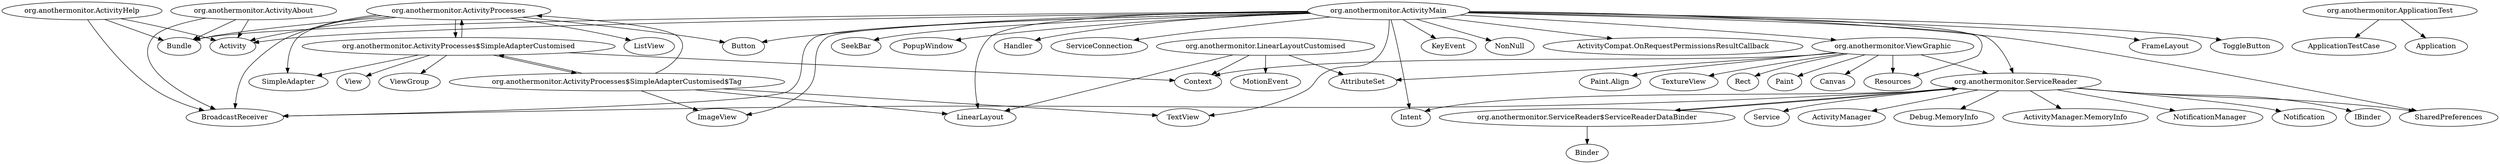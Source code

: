 digraph G {
	"org.anothermonitor.ActivityAbout" -> "BroadcastReceiver";
	"org.anothermonitor.ActivityAbout" -> "Bundle";
	"org.anothermonitor.ActivityAbout" -> "Activity";
	"org.anothermonitor.ActivityHelp" -> "BroadcastReceiver";
	"org.anothermonitor.ActivityHelp" -> "Bundle";
	"org.anothermonitor.ActivityHelp" -> "Activity";
	"org.anothermonitor.ActivityMain" -> "SharedPreferences";
	"org.anothermonitor.ActivityMain" -> "FrameLayout";
	"org.anothermonitor.ActivityMain" -> "LinearLayout";
	"org.anothermonitor.ActivityMain" -> "TextView";
	"org.anothermonitor.ActivityMain" -> "ImageView";
	"org.anothermonitor.ActivityMain" -> "Resources";
	"org.anothermonitor.ActivityMain" -> "Button";
	"org.anothermonitor.ActivityMain" -> "ToggleButton";
	"org.anothermonitor.ActivityMain" -> "org.anothermonitor.ViewGraphic";
	"org.anothermonitor.ActivityMain" -> "SeekBar";
	"org.anothermonitor.ActivityMain" -> "PopupWindow";
	"org.anothermonitor.ActivityMain" -> "org.anothermonitor.ServiceReader";
	"org.anothermonitor.ActivityMain" -> "Intent";
	"org.anothermonitor.ActivityMain" -> "Handler";
	"org.anothermonitor.ActivityMain" -> "ServiceConnection";
	"org.anothermonitor.ActivityMain" -> "BroadcastReceiver";
	"org.anothermonitor.ActivityMain" -> "Bundle";
	"org.anothermonitor.ActivityMain" -> "KeyEvent";
	"org.anothermonitor.ActivityMain" -> "NonNull";
	"org.anothermonitor.ActivityMain" -> "Activity";
	"org.anothermonitor.ActivityMain" -> "ActivityCompat.OnRequestPermissionsResultCallback";
	"org.anothermonitor.ActivityProcesses" -> "SimpleAdapter";
	"org.anothermonitor.ActivityProcesses" -> "ListView";
	"org.anothermonitor.ActivityProcesses" -> "Button";
	"org.anothermonitor.ActivityProcesses" -> "BroadcastReceiver";
	"org.anothermonitor.ActivityProcesses" -> "Bundle";
	"org.anothermonitor.ActivityProcesses" -> "org.anothermonitor.ActivityProcesses$SimpleAdapterCustomised";
	"org.anothermonitor.ActivityProcesses" -> "Activity";
	"org.anothermonitor.ActivityProcesses$SimpleAdapterCustomised" -> "org.anothermonitor.ActivityProcesses";
	"org.anothermonitor.ActivityProcesses$SimpleAdapterCustomised" -> "Context";
	"org.anothermonitor.ActivityProcesses$SimpleAdapterCustomised" -> "View";
	"org.anothermonitor.ActivityProcesses$SimpleAdapterCustomised" -> "ViewGroup";
	"org.anothermonitor.ActivityProcesses$SimpleAdapterCustomised" -> "org.anothermonitor.ActivityProcesses$SimpleAdapterCustomised$Tag";
	"org.anothermonitor.ActivityProcesses$SimpleAdapterCustomised" -> "SimpleAdapter";
	"org.anothermonitor.ActivityProcesses$SimpleAdapterCustomised$Tag" -> "LinearLayout";
	"org.anothermonitor.ActivityProcesses$SimpleAdapterCustomised$Tag" -> "ImageView";
	"org.anothermonitor.ActivityProcesses$SimpleAdapterCustomised$Tag" -> "TextView";
	"org.anothermonitor.ActivityProcesses$SimpleAdapterCustomised$Tag" -> "org.anothermonitor.ActivityProcesses$SimpleAdapterCustomised";
	"org.anothermonitor.ActivityProcesses$SimpleAdapterCustomised$Tag" -> "org.anothermonitor.ActivityProcesses";
	"org.anothermonitor.ApplicationTest" -> "ApplicationTestCase";
	"org.anothermonitor.ApplicationTest" -> "Application";
	"org.anothermonitor.LinearLayoutCustomised" -> "Context";
	"org.anothermonitor.LinearLayoutCustomised" -> "AttributeSet";
	"org.anothermonitor.LinearLayoutCustomised" -> "MotionEvent";
	"org.anothermonitor.LinearLayoutCustomised" -> "LinearLayout";
	"org.anothermonitor.ServiceReader" -> "ActivityManager";
	"org.anothermonitor.ServiceReader" -> "Debug.MemoryInfo";
	"org.anothermonitor.ServiceReader" -> "ActivityManager.MemoryInfo";
	"org.anothermonitor.ServiceReader" -> "NotificationManager";
	"org.anothermonitor.ServiceReader" -> "Notification";
	"org.anothermonitor.ServiceReader" -> "SharedPreferences";
	"org.anothermonitor.ServiceReader" -> "BroadcastReceiver";
	"org.anothermonitor.ServiceReader" -> "Intent";
	"org.anothermonitor.ServiceReader" -> "IBinder";
	"org.anothermonitor.ServiceReader" -> "org.anothermonitor.ServiceReader$ServiceReaderDataBinder";
	"org.anothermonitor.ServiceReader" -> "Service";
	"org.anothermonitor.ServiceReader$ServiceReaderDataBinder" -> "org.anothermonitor.ServiceReader";
	"org.anothermonitor.ServiceReader$ServiceReaderDataBinder" -> "Binder";
	"org.anothermonitor.ViewGraphic" -> "Rect";
	"org.anothermonitor.ViewGraphic" -> "Paint";
	"org.anothermonitor.ViewGraphic" -> "org.anothermonitor.ServiceReader";
	"org.anothermonitor.ViewGraphic" -> "Resources";
	"org.anothermonitor.ViewGraphic" -> "Context";
	"org.anothermonitor.ViewGraphic" -> "AttributeSet";
	"org.anothermonitor.ViewGraphic" -> "Canvas";
	"org.anothermonitor.ViewGraphic" -> "Paint.Align";
	"org.anothermonitor.ViewGraphic" -> "TextureView";
}
